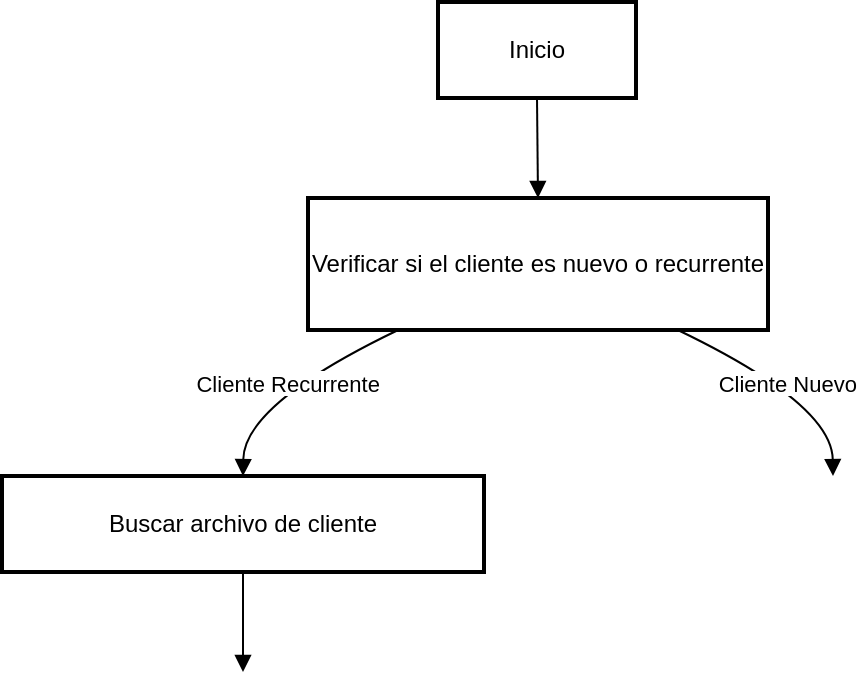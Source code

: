<mxfile version="24.8.0">
  <diagram name="Página-1" id="7CQJc45_ehwneiwbi56v">
    <mxGraphModel dx="1613" dy="653" grid="1" gridSize="10" guides="1" tooltips="1" connect="1" arrows="1" fold="1" page="1" pageScale="1" pageWidth="850" pageHeight="1100" math="0" shadow="0">
      <root>
        <mxCell id="0" />
        <mxCell id="1" parent="0" />
        <mxCell id="uHWaTiP22oQmyXd6AaXo-1" value="Inicio" style="whiteSpace=wrap;strokeWidth=2;" vertex="1" parent="1">
          <mxGeometry x="238" y="20" width="99" height="48" as="geometry" />
        </mxCell>
        <mxCell id="uHWaTiP22oQmyXd6AaXo-2" value="Verificar si el cliente es nuevo o recurrente" style="whiteSpace=wrap;strokeWidth=2;" vertex="1" parent="1">
          <mxGeometry x="173" y="118" width="230" height="66" as="geometry" />
        </mxCell>
        <mxCell id="uHWaTiP22oQmyXd6AaXo-5" value="Buscar archivo de cliente" style="whiteSpace=wrap;strokeWidth=2;" vertex="1" parent="1">
          <mxGeometry x="20" y="257" width="241" height="48" as="geometry" />
        </mxCell>
        <mxCell id="uHWaTiP22oQmyXd6AaXo-9" value="" style="curved=1;startArrow=none;endArrow=block;exitX=0.5;exitY=1.01;entryX=0.5;entryY=0.01;rounded=0;" edge="1" parent="1" source="uHWaTiP22oQmyXd6AaXo-1" target="uHWaTiP22oQmyXd6AaXo-2">
          <mxGeometry relative="1" as="geometry">
            <Array as="points" />
          </mxGeometry>
        </mxCell>
        <mxCell id="uHWaTiP22oQmyXd6AaXo-10" value="Cliente Nuevo" style="curved=1;startArrow=none;endArrow=block;exitX=0.81;exitY=1.01;entryX=0.5;entryY=0;rounded=0;" edge="1" parent="1" source="uHWaTiP22oQmyXd6AaXo-2">
          <mxGeometry relative="1" as="geometry">
            <Array as="points">
              <mxPoint x="435" y="221" />
            </Array>
            <mxPoint x="435.5" y="257" as="targetPoint" />
          </mxGeometry>
        </mxCell>
        <mxCell id="uHWaTiP22oQmyXd6AaXo-12" value="Cliente Recurrente" style="curved=1;startArrow=none;endArrow=block;exitX=0.19;exitY=1.01;entryX=0.5;entryY=0;rounded=0;" edge="1" parent="1" source="uHWaTiP22oQmyXd6AaXo-2" target="uHWaTiP22oQmyXd6AaXo-5">
          <mxGeometry relative="1" as="geometry">
            <Array as="points">
              <mxPoint x="141" y="221" />
            </Array>
          </mxGeometry>
        </mxCell>
        <mxCell id="uHWaTiP22oQmyXd6AaXo-13" value="" style="curved=1;startArrow=none;endArrow=block;exitX=0.5;exitY=1;entryX=0.5;entryY=0;rounded=0;" edge="1" parent="1" source="uHWaTiP22oQmyXd6AaXo-5">
          <mxGeometry relative="1" as="geometry">
            <Array as="points" />
            <mxPoint x="140.5" y="355.0" as="targetPoint" />
          </mxGeometry>
        </mxCell>
      </root>
    </mxGraphModel>
  </diagram>
</mxfile>
